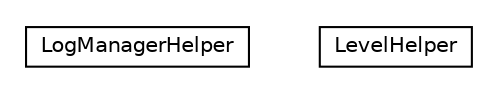 #!/usr/local/bin/dot
#
# Class diagram 
# Generated by UMLGraph version R5_6-24-gf6e263 (http://www.umlgraph.org/)
#

digraph G {
	edge [fontname="Helvetica",fontsize=10,labelfontname="Helvetica",labelfontsize=10];
	node [fontname="Helvetica",fontsize=10,shape=plaintext];
	nodesep=0.25;
	ranksep=0.5;
	// com.cloudbees.syslog.integration.jul.util.LogManagerHelper
	c589502 [label=<<table title="com.cloudbees.syslog.integration.jul.util.LogManagerHelper" border="0" cellborder="1" cellspacing="0" cellpadding="2" port="p" href="./LogManagerHelper.html">
		<tr><td><table border="0" cellspacing="0" cellpadding="1">
<tr><td align="center" balign="center"> LogManagerHelper </td></tr>
		</table></td></tr>
		</table>>, URL="./LogManagerHelper.html", fontname="Helvetica", fontcolor="black", fontsize=10.0];
	// com.cloudbees.syslog.integration.jul.util.LevelHelper
	c589503 [label=<<table title="com.cloudbees.syslog.integration.jul.util.LevelHelper" border="0" cellborder="1" cellspacing="0" cellpadding="2" port="p" href="./LevelHelper.html">
		<tr><td><table border="0" cellspacing="0" cellpadding="1">
<tr><td align="center" balign="center"> LevelHelper </td></tr>
		</table></td></tr>
		</table>>, URL="./LevelHelper.html", fontname="Helvetica", fontcolor="black", fontsize=10.0];
}

